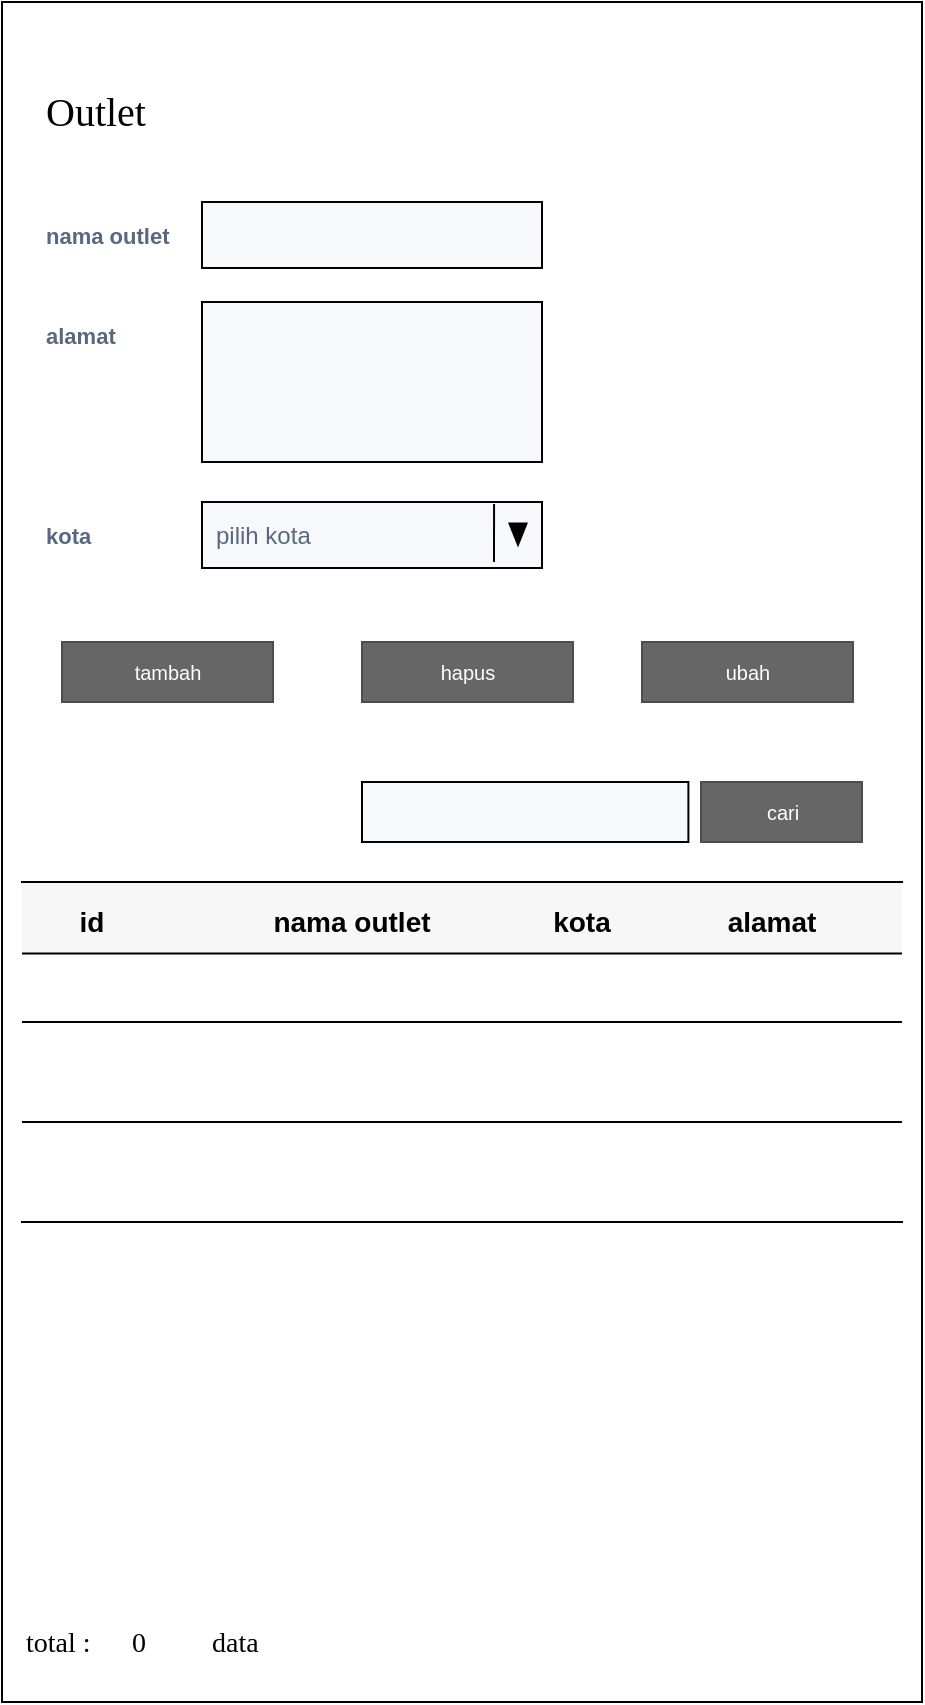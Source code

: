 <mxfile version="12.8.5" type="github">
  <diagram id="237JdWOQ8wFD-5LmpeCp" name="Page-1">
    <mxGraphModel dx="868" dy="390" grid="1" gridSize="10" guides="1" tooltips="1" connect="1" arrows="1" fold="1" page="1" pageScale="1" pageWidth="850" pageHeight="1100" math="0" shadow="0">
      <root>
        <mxCell id="0" />
        <mxCell id="1" parent="0" />
        <mxCell id="aQaRg4ST8kUPh2lTjFK--1" value="" style="whiteSpace=wrap;html=1;rounded=0;shadow=0;labelBackgroundColor=none;strokeColor=#000000;strokeWidth=1;fillColor=none;fontFamily=Verdana;fontSize=12;fontColor=#000000;align=center;comic=0;" parent="1" vertex="1">
          <mxGeometry x="100" y="50" width="460" height="850" as="geometry" />
        </mxCell>
        <mxCell id="aQaRg4ST8kUPh2lTjFK--2" value="Outlet" style="text;html=1;points=[];align=left;verticalAlign=top;spacingTop=-4;fontSize=20;fontFamily=Verdana" parent="1" vertex="1">
          <mxGeometry x="120" y="90" width="420" height="20" as="geometry" />
        </mxCell>
        <mxCell id="aQaRg4ST8kUPh2lTjFK--3" value="" style="shape=partialRectangle;right=0;left=0;strokeColor=#000000;fillColor=#ffffff;whiteSpace=wrap;" parent="1" vertex="1">
          <mxGeometry x="110" y="490" width="440" height="170" as="geometry" />
        </mxCell>
        <mxCell id="aQaRg4ST8kUPh2lTjFK--4" value="" style="html=1;shadow=0;dashed=0;shape=mxgraph.bootstrap.horLines;strokeColor=inherit;fillColor=#000000;fillOpacity=3;resizeWidth=1;" parent="aQaRg4ST8kUPh2lTjFK--3" vertex="1">
          <mxGeometry width="440" height="40" relative="1" as="geometry" />
        </mxCell>
        <mxCell id="aQaRg4ST8kUPh2lTjFK--5" value="id" style="html=1;shadow=0;dashed=0;shape=mxgraph.bootstrap.rect;strokeColor=none;fillColor=none;fontSize=14;fontStyle=1;align=center;whiteSpace=wrap;resizeHeight=1;" parent="aQaRg4ST8kUPh2lTjFK--4" vertex="1">
          <mxGeometry width="50" height="40" relative="1" as="geometry">
            <mxPoint x="10" as="offset" />
          </mxGeometry>
        </mxCell>
        <mxCell id="aQaRg4ST8kUPh2lTjFK--6" value="nama outlet" style="html=1;shadow=0;dashed=0;shape=mxgraph.bootstrap.rect;strokeColor=none;fillColor=none;fontSize=14;fontStyle=1;align=center;whiteSpace=wrap;resizeHeight=1;" parent="aQaRg4ST8kUPh2lTjFK--4" vertex="1">
          <mxGeometry width="170" height="40" relative="1" as="geometry">
            <mxPoint x="80" as="offset" />
          </mxGeometry>
        </mxCell>
        <mxCell id="aQaRg4ST8kUPh2lTjFK--7" value="kota" style="html=1;shadow=0;dashed=0;shape=mxgraph.bootstrap.rect;strokeColor=none;fillColor=none;fontSize=14;fontStyle=1;align=center;whiteSpace=wrap;resizeHeight=1;" parent="aQaRg4ST8kUPh2lTjFK--4" vertex="1">
          <mxGeometry width="70" height="40" relative="1" as="geometry">
            <mxPoint x="245" as="offset" />
          </mxGeometry>
        </mxCell>
        <mxCell id="aQaRg4ST8kUPh2lTjFK--8" value="alamat" style="html=1;shadow=0;dashed=0;shape=mxgraph.bootstrap.rect;strokeColor=none;fillColor=none;fontSize=14;fontStyle=1;align=center;whiteSpace=wrap;resizeHeight=1;" parent="aQaRg4ST8kUPh2lTjFK--4" vertex="1">
          <mxGeometry width="130" height="40" relative="1" as="geometry">
            <mxPoint x="310" as="offset" />
          </mxGeometry>
        </mxCell>
        <mxCell id="aQaRg4ST8kUPh2lTjFK--10" value="" style="strokeColor=#000000;fillColor=inherit;gradientColor=inherit;html=1;shadow=0;dashed=0;shape=mxgraph.bootstrap.horLines;resizeWidth=1;" parent="aQaRg4ST8kUPh2lTjFK--3" vertex="1">
          <mxGeometry width="440" height="50" relative="1" as="geometry">
            <mxPoint y="120" as="offset" />
          </mxGeometry>
        </mxCell>
        <mxCell id="aQaRg4ST8kUPh2lTjFK--11" value="" style="strokeColor=#000000;fillColor=inherit;gradientColor=inherit;html=1;shadow=0;dashed=0;shape=mxgraph.bootstrap.horLines;resizeWidth=1;" parent="aQaRg4ST8kUPh2lTjFK--3" vertex="1">
          <mxGeometry y="35.79" width="440" height="34.21" as="geometry">
            <mxPoint y="140" as="offset" />
          </mxGeometry>
        </mxCell>
        <mxCell id="aQaRg4ST8kUPh2lTjFK--12" value="" style="group" parent="1" vertex="1" connectable="0">
          <mxGeometry x="120" y="150" width="250" height="33" as="geometry" />
        </mxCell>
        <mxCell id="aQaRg4ST8kUPh2lTjFK--13" value="nama outlet" style="fillColor=none;strokeColor=none;html=1;fontSize=11;fontStyle=0;align=left;fontColor=#596780;fontStyle=1;fontSize=11;comic=0;" parent="aQaRg4ST8kUPh2lTjFK--12" vertex="1">
          <mxGeometry y="6.5" width="70" height="20" as="geometry" />
        </mxCell>
        <mxCell id="aQaRg4ST8kUPh2lTjFK--14" value="" style="rounded=0;arcSize=9;fillColor=#F7F8F9;align=left;spacingLeft=5;strokeColor=#000000;html=1;strokeWidth=1;fontColor=#596780;fontSize=12;comic=0;" parent="aQaRg4ST8kUPh2lTjFK--12" vertex="1">
          <mxGeometry x="80" width="170" height="33" as="geometry" />
        </mxCell>
        <mxCell id="aQaRg4ST8kUPh2lTjFK--19" value="" style="group" parent="1" vertex="1" connectable="0">
          <mxGeometry x="110" y="860" width="132.75" height="20" as="geometry" />
        </mxCell>
        <mxCell id="aQaRg4ST8kUPh2lTjFK--20" value="total :&amp;nbsp;" style="text;html=1;points=[];align=left;verticalAlign=top;spacingTop=-4;fontSize=14;fontFamily=Verdana" parent="aQaRg4ST8kUPh2lTjFK--19" vertex="1">
          <mxGeometry width="50" height="20" as="geometry" />
        </mxCell>
        <mxCell id="aQaRg4ST8kUPh2lTjFK--21" value="0" style="text;html=1;points=[];align=left;verticalAlign=top;spacingTop=-4;fontSize=14;fontFamily=Verdana" parent="aQaRg4ST8kUPh2lTjFK--19" vertex="1">
          <mxGeometry x="52.75" width="40" height="20" as="geometry" />
        </mxCell>
        <mxCell id="aQaRg4ST8kUPh2lTjFK--22" value="data" style="text;html=1;points=[];align=left;verticalAlign=top;spacingTop=-4;fontSize=14;fontFamily=Verdana" parent="aQaRg4ST8kUPh2lTjFK--19" vertex="1">
          <mxGeometry x="92.75" width="40" height="20" as="geometry" />
        </mxCell>
        <mxCell id="aQaRg4ST8kUPh2lTjFK--30" value="" style="group" parent="1" vertex="1" connectable="0">
          <mxGeometry x="120" y="300" width="250" height="33" as="geometry" />
        </mxCell>
        <mxCell id="aQaRg4ST8kUPh2lTjFK--31" value="kota" style="fillColor=none;strokeColor=none;html=1;fontSize=11;fontStyle=0;align=left;fontColor=#596780;fontStyle=1;fontSize=11;comic=0;" parent="aQaRg4ST8kUPh2lTjFK--30" vertex="1">
          <mxGeometry y="6.5" width="70" height="20" as="geometry" />
        </mxCell>
        <mxCell id="aQaRg4ST8kUPh2lTjFK--32" value="" style="group" parent="aQaRg4ST8kUPh2lTjFK--30" vertex="1" connectable="0">
          <mxGeometry x="80" width="170" height="33" as="geometry" />
        </mxCell>
        <mxCell id="aQaRg4ST8kUPh2lTjFK--33" value="pilih kota" style="rounded=0;arcSize=9;fillColor=#F7F8F9;align=left;spacingLeft=5;strokeColor=#000000;html=1;strokeWidth=1;fontColor=#596780;fontSize=12;comic=0;" parent="aQaRg4ST8kUPh2lTjFK--32" vertex="1">
          <mxGeometry width="170" height="33" as="geometry" />
        </mxCell>
        <mxCell id="aQaRg4ST8kUPh2lTjFK--34" value="" style="shape=triangle;direction=south;strokeColor=none;fillColor=#000000;" parent="aQaRg4ST8kUPh2lTjFK--32" vertex="1">
          <mxGeometry x="153" y="10.25" width="10" height="12.5" as="geometry">
            <mxPoint x="-25" y="-2.5" as="offset" />
          </mxGeometry>
        </mxCell>
        <mxCell id="aQaRg4ST8kUPh2lTjFK--35" value="" style="endArrow=none;html=1;entryX=0.859;entryY=0.03;entryDx=0;entryDy=0;entryPerimeter=0;" parent="aQaRg4ST8kUPh2lTjFK--32" target="aQaRg4ST8kUPh2lTjFK--33" edge="1">
          <mxGeometry width="50" height="50" relative="1" as="geometry">
            <mxPoint x="146" y="30" as="sourcePoint" />
            <mxPoint x="120" y="-30" as="targetPoint" />
          </mxGeometry>
        </mxCell>
        <mxCell id="aQaRg4ST8kUPh2lTjFK--36" value="" style="group" parent="1" vertex="1" connectable="0">
          <mxGeometry x="120" y="200" width="250" height="80" as="geometry" />
        </mxCell>
        <mxCell id="aQaRg4ST8kUPh2lTjFK--37" value="alamat" style="fillColor=none;strokeColor=none;html=1;fontSize=11;fontStyle=0;align=left;fontColor=#596780;fontStyle=1;fontSize=11;comic=0;" parent="aQaRg4ST8kUPh2lTjFK--36" vertex="1">
          <mxGeometry y="6.5" width="70" height="20" as="geometry" />
        </mxCell>
        <mxCell id="aQaRg4ST8kUPh2lTjFK--38" value="" style="rounded=0;arcSize=9;fillColor=#F7F8F9;align=left;spacingLeft=5;strokeColor=#000000;html=1;strokeWidth=1;fontColor=#596780;fontSize=12;comic=0;" parent="aQaRg4ST8kUPh2lTjFK--36" vertex="1">
          <mxGeometry x="80" width="170" height="80" as="geometry" />
        </mxCell>
        <mxCell id="aQaRg4ST8kUPh2lTjFK--27" value="tambah" style="rounded=0;html=1;shadow=0;dashed=0;whiteSpace=wrap;fontSize=10;fillColor=#666666;align=center;strokeColor=#4D4D4D;fontColor=#ffffff;comic=0;" parent="1" vertex="1">
          <mxGeometry x="130" y="370" width="105.5" height="30" as="geometry" />
        </mxCell>
        <mxCell id="aQaRg4ST8kUPh2lTjFK--28" value="hapus" style="rounded=0;html=1;shadow=0;dashed=0;whiteSpace=wrap;fontSize=10;fillColor=#666666;align=center;strokeColor=#4D4D4D;fontColor=#ffffff;comic=0;" parent="1" vertex="1">
          <mxGeometry x="280" y="370" width="105.5" height="30" as="geometry" />
        </mxCell>
        <mxCell id="aQaRg4ST8kUPh2lTjFK--29" value="ubah" style="rounded=0;html=1;shadow=0;dashed=0;whiteSpace=wrap;fontSize=10;fillColor=#666666;align=center;strokeColor=#4D4D4D;fontColor=#ffffff;comic=0;" parent="1" vertex="1">
          <mxGeometry x="420" y="370" width="105.5" height="30" as="geometry" />
        </mxCell>
        <mxCell id="aQaRg4ST8kUPh2lTjFK--24" value="" style="rounded=0;arcSize=9;fillColor=#F7F8F9;align=left;spacingLeft=5;strokeColor=#000000;html=1;strokeWidth=1;fontColor=#596780;fontSize=12;comic=0;" parent="1" vertex="1">
          <mxGeometry x="280" y="440" width="163.2" height="30" as="geometry" />
        </mxCell>
        <mxCell id="aQaRg4ST8kUPh2lTjFK--25" value="cari" style="rounded=0;html=1;shadow=0;dashed=0;whiteSpace=wrap;fontSize=10;fillColor=#666666;align=center;strokeColor=#4D4D4D;fontColor=#ffffff;comic=0;" parent="1" vertex="1">
          <mxGeometry x="449.5" y="440" width="80.5" height="30" as="geometry" />
        </mxCell>
      </root>
    </mxGraphModel>
  </diagram>
</mxfile>
